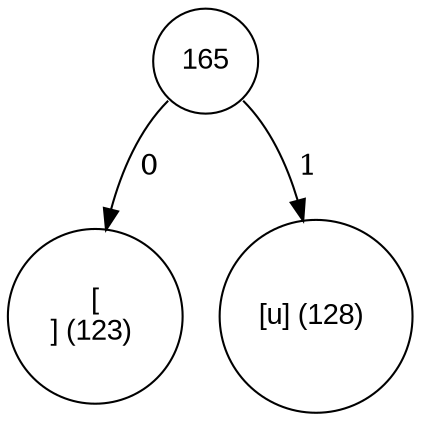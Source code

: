 digraph tree {
	node [fontname="Arial", shape="circle", width=0.5]; 

165:sw -> 10 [label = " 0"]; 
10 [label = "[
] (123) "]; 
165:se -> 117 [label = " 1"]; 
117 [label = "[u] (128) "]; 
}
